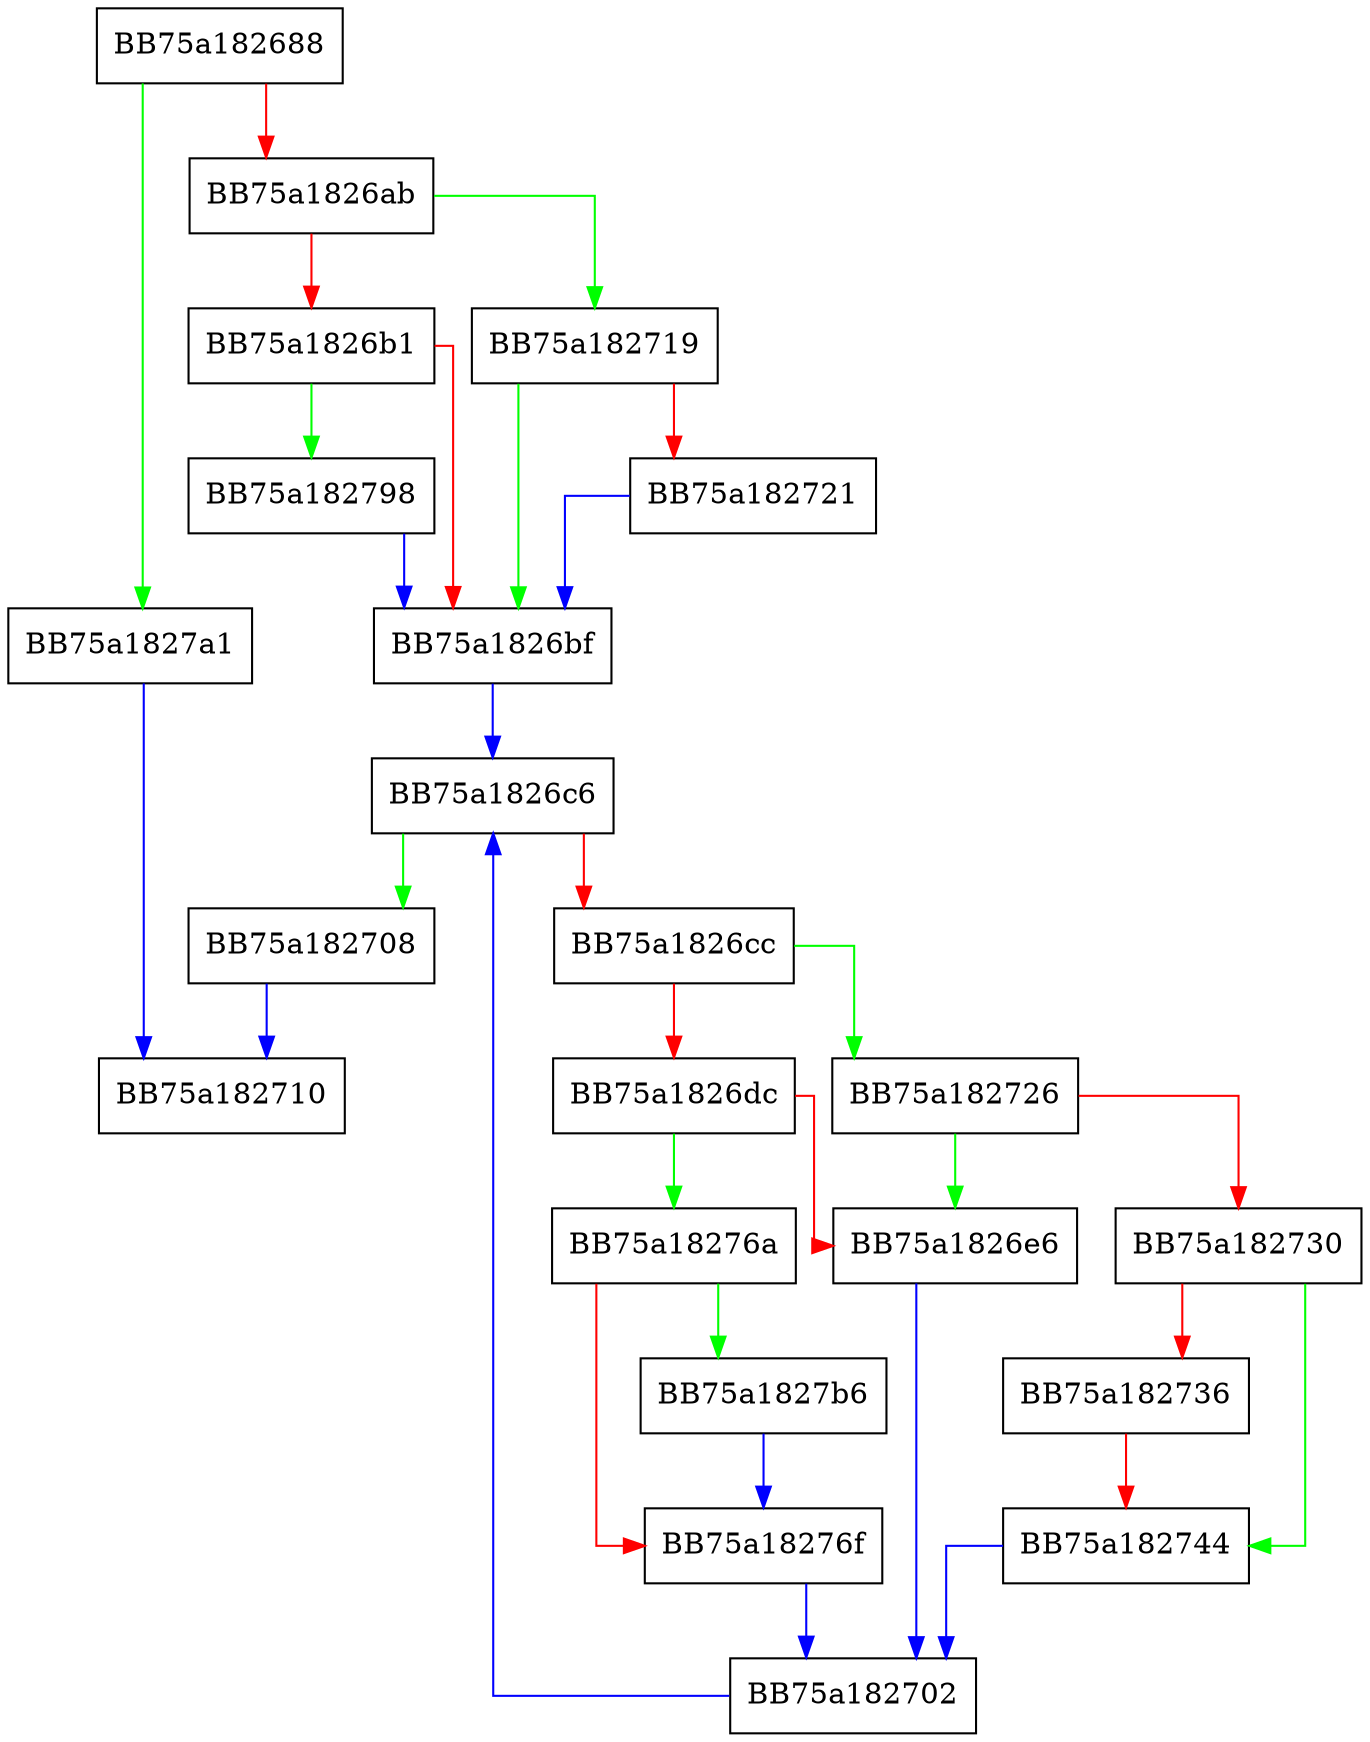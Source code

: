 digraph _Insert_node {
  node [shape="box"];
  graph [splines=ortho];
  BB75a182688 -> BB75a1827a1 [color="green"];
  BB75a182688 -> BB75a1826ab [color="red"];
  BB75a1826ab -> BB75a182719 [color="green"];
  BB75a1826ab -> BB75a1826b1 [color="red"];
  BB75a1826b1 -> BB75a182798 [color="green"];
  BB75a1826b1 -> BB75a1826bf [color="red"];
  BB75a1826bf -> BB75a1826c6 [color="blue"];
  BB75a1826c6 -> BB75a182708 [color="green"];
  BB75a1826c6 -> BB75a1826cc [color="red"];
  BB75a1826cc -> BB75a182726 [color="green"];
  BB75a1826cc -> BB75a1826dc [color="red"];
  BB75a1826dc -> BB75a18276a [color="green"];
  BB75a1826dc -> BB75a1826e6 [color="red"];
  BB75a1826e6 -> BB75a182702 [color="blue"];
  BB75a182702 -> BB75a1826c6 [color="blue"];
  BB75a182708 -> BB75a182710 [color="blue"];
  BB75a182719 -> BB75a1826bf [color="green"];
  BB75a182719 -> BB75a182721 [color="red"];
  BB75a182721 -> BB75a1826bf [color="blue"];
  BB75a182726 -> BB75a1826e6 [color="green"];
  BB75a182726 -> BB75a182730 [color="red"];
  BB75a182730 -> BB75a182744 [color="green"];
  BB75a182730 -> BB75a182736 [color="red"];
  BB75a182736 -> BB75a182744 [color="red"];
  BB75a182744 -> BB75a182702 [color="blue"];
  BB75a18276a -> BB75a1827b6 [color="green"];
  BB75a18276a -> BB75a18276f [color="red"];
  BB75a18276f -> BB75a182702 [color="blue"];
  BB75a182798 -> BB75a1826bf [color="blue"];
  BB75a1827a1 -> BB75a182710 [color="blue"];
  BB75a1827b6 -> BB75a18276f [color="blue"];
}